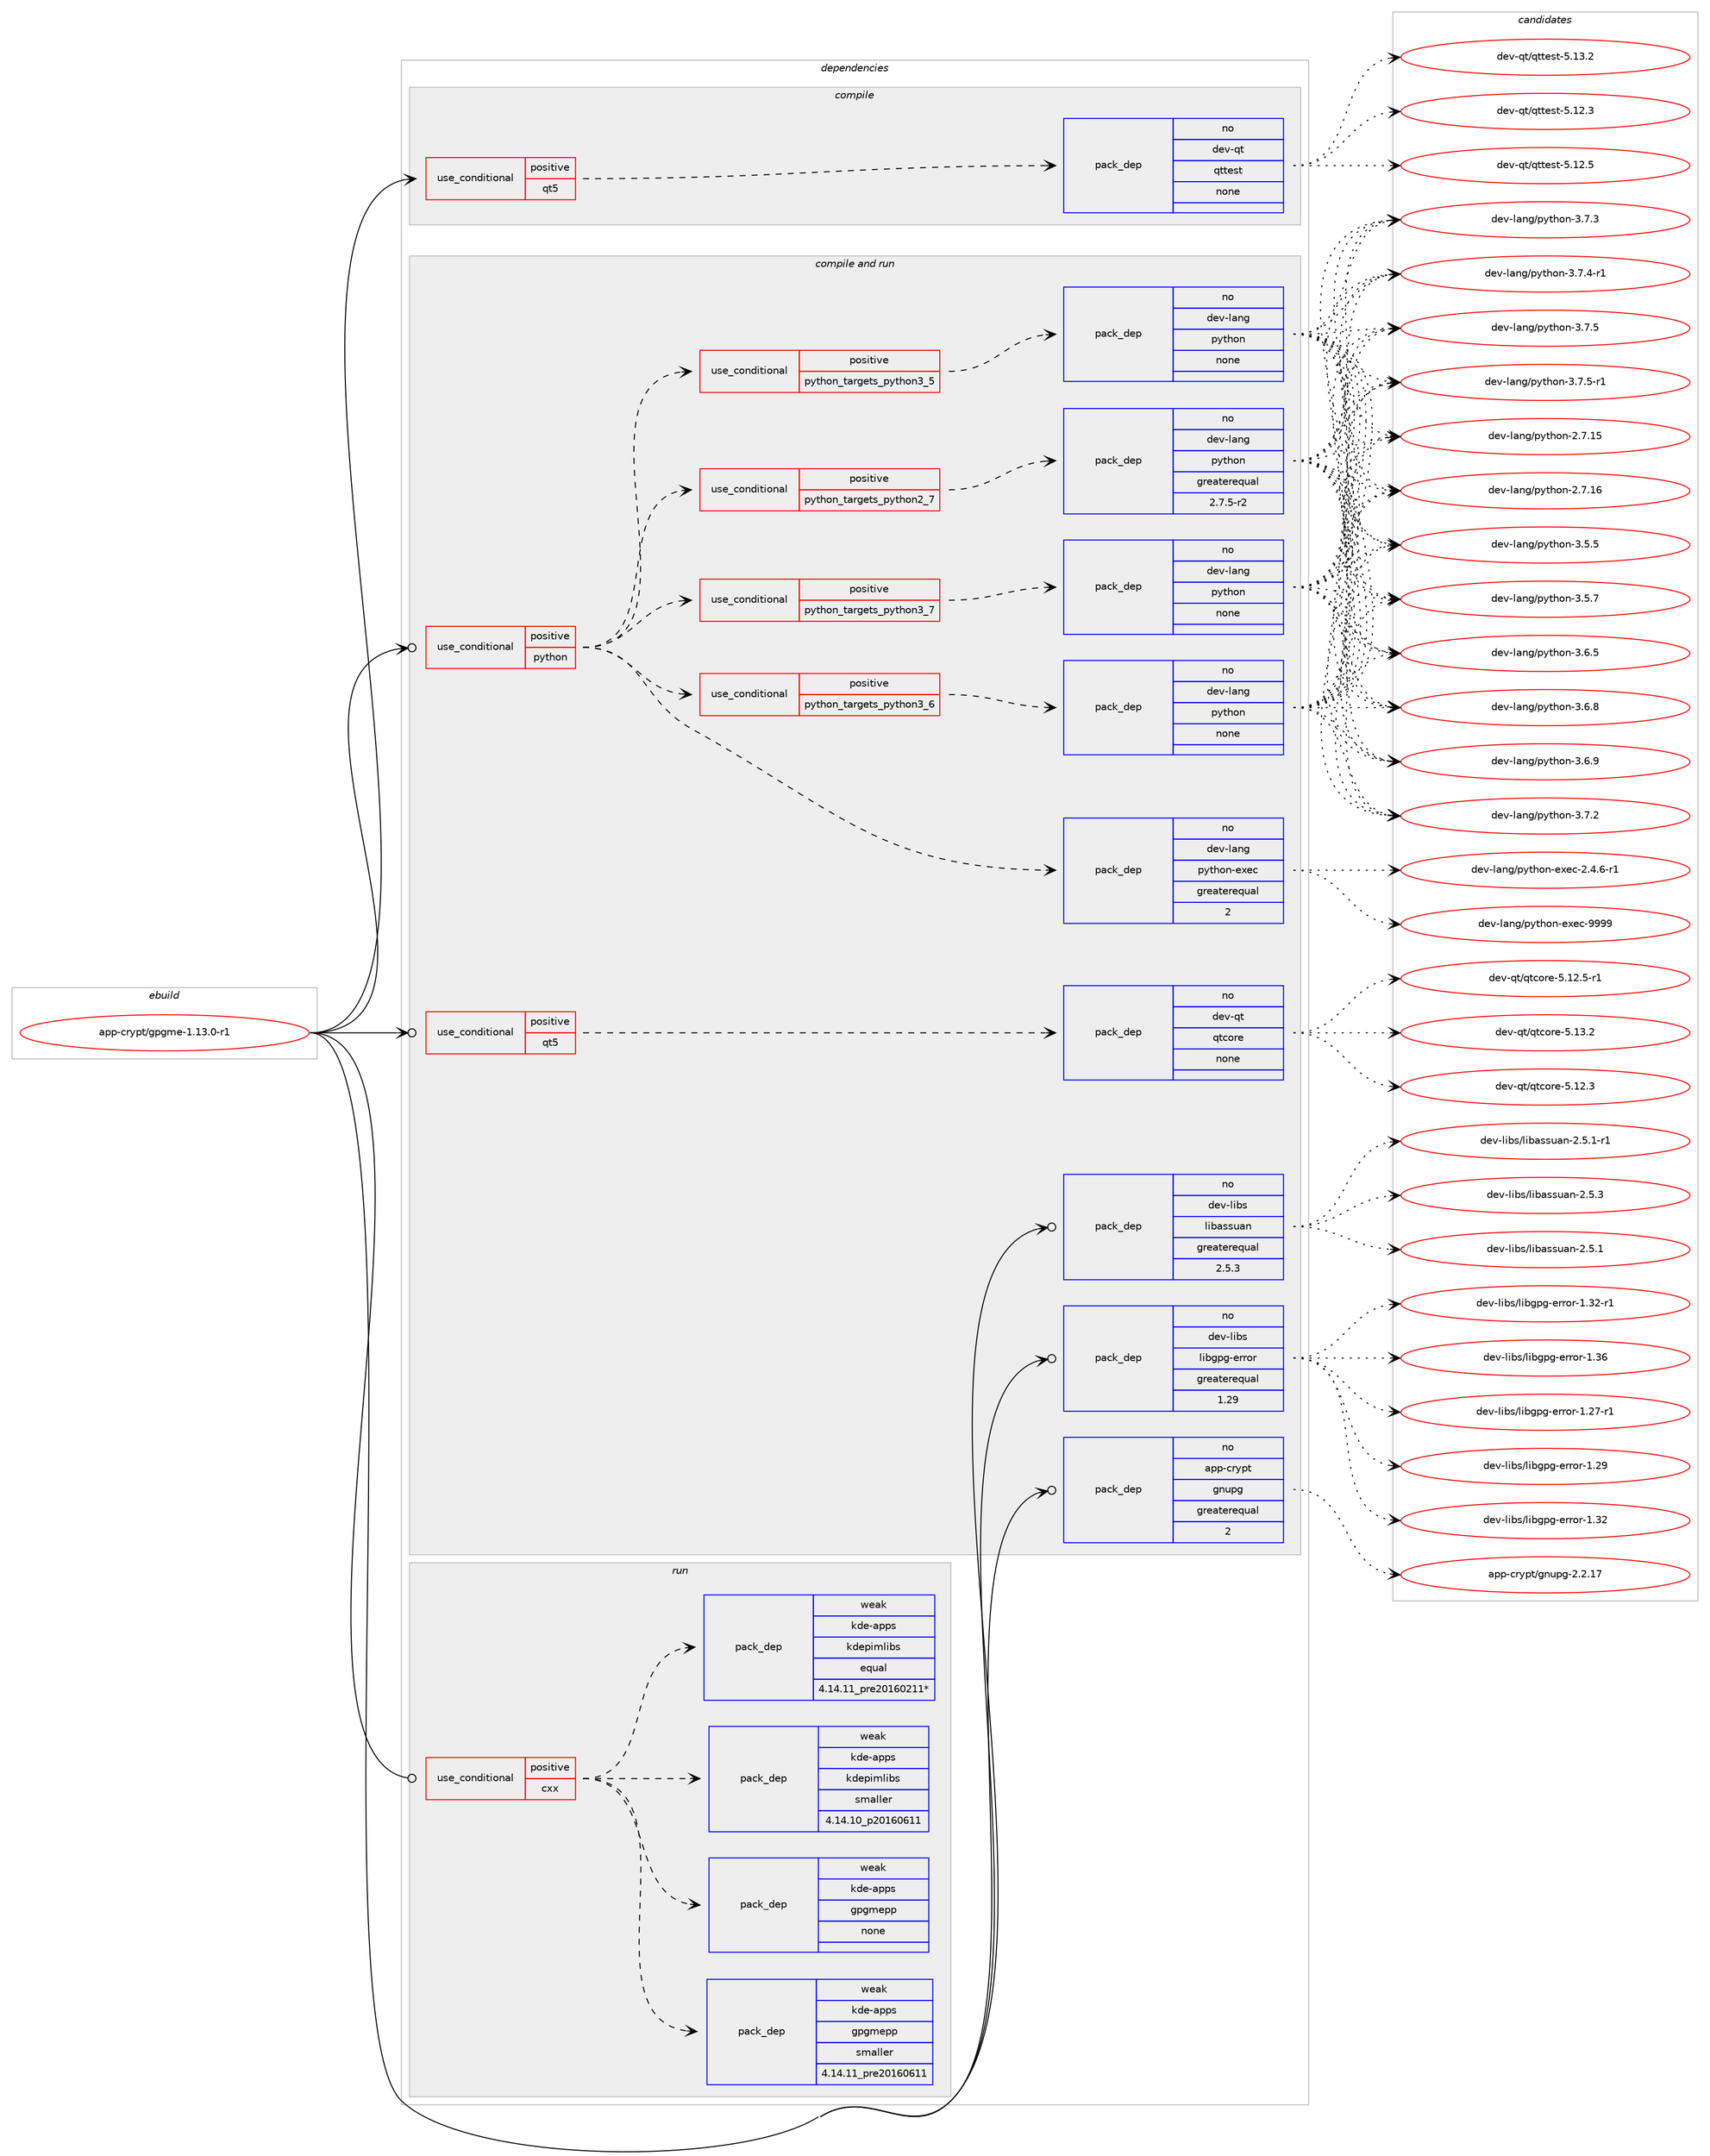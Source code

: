 digraph prolog {

# *************
# Graph options
# *************

newrank=true;
concentrate=true;
compound=true;
graph [rankdir=LR,fontname=Helvetica,fontsize=10,ranksep=1.5];#, ranksep=2.5, nodesep=0.2];
edge  [arrowhead=vee];
node  [fontname=Helvetica,fontsize=10];

# **********
# The ebuild
# **********

subgraph cluster_leftcol {
color=gray;
rank=same;
label=<<i>ebuild</i>>;
id [label="app-crypt/gpgme-1.13.0-r1", color=red, width=4, href="../app-crypt/gpgme-1.13.0-r1.svg"];
}

# ****************
# The dependencies
# ****************

subgraph cluster_midcol {
color=gray;
label=<<i>dependencies</i>>;
subgraph cluster_compile {
fillcolor="#eeeeee";
style=filled;
label=<<i>compile</i>>;
subgraph cond113774 {
dependency476995 [label=<<TABLE BORDER="0" CELLBORDER="1" CELLSPACING="0" CELLPADDING="4"><TR><TD ROWSPAN="3" CELLPADDING="10">use_conditional</TD></TR><TR><TD>positive</TD></TR><TR><TD>qt5</TD></TR></TABLE>>, shape=none, color=red];
subgraph pack354559 {
dependency476996 [label=<<TABLE BORDER="0" CELLBORDER="1" CELLSPACING="0" CELLPADDING="4" WIDTH="220"><TR><TD ROWSPAN="6" CELLPADDING="30">pack_dep</TD></TR><TR><TD WIDTH="110">no</TD></TR><TR><TD>dev-qt</TD></TR><TR><TD>qttest</TD></TR><TR><TD>none</TD></TR><TR><TD></TD></TR></TABLE>>, shape=none, color=blue];
}
dependency476995:e -> dependency476996:w [weight=20,style="dashed",arrowhead="vee"];
}
id:e -> dependency476995:w [weight=20,style="solid",arrowhead="vee"];
}
subgraph cluster_compileandrun {
fillcolor="#eeeeee";
style=filled;
label=<<i>compile and run</i>>;
subgraph cond113775 {
dependency476997 [label=<<TABLE BORDER="0" CELLBORDER="1" CELLSPACING="0" CELLPADDING="4"><TR><TD ROWSPAN="3" CELLPADDING="10">use_conditional</TD></TR><TR><TD>positive</TD></TR><TR><TD>python</TD></TR></TABLE>>, shape=none, color=red];
subgraph cond113776 {
dependency476998 [label=<<TABLE BORDER="0" CELLBORDER="1" CELLSPACING="0" CELLPADDING="4"><TR><TD ROWSPAN="3" CELLPADDING="10">use_conditional</TD></TR><TR><TD>positive</TD></TR><TR><TD>python_targets_python2_7</TD></TR></TABLE>>, shape=none, color=red];
subgraph pack354560 {
dependency476999 [label=<<TABLE BORDER="0" CELLBORDER="1" CELLSPACING="0" CELLPADDING="4" WIDTH="220"><TR><TD ROWSPAN="6" CELLPADDING="30">pack_dep</TD></TR><TR><TD WIDTH="110">no</TD></TR><TR><TD>dev-lang</TD></TR><TR><TD>python</TD></TR><TR><TD>greaterequal</TD></TR><TR><TD>2.7.5-r2</TD></TR></TABLE>>, shape=none, color=blue];
}
dependency476998:e -> dependency476999:w [weight=20,style="dashed",arrowhead="vee"];
}
dependency476997:e -> dependency476998:w [weight=20,style="dashed",arrowhead="vee"];
subgraph cond113777 {
dependency477000 [label=<<TABLE BORDER="0" CELLBORDER="1" CELLSPACING="0" CELLPADDING="4"><TR><TD ROWSPAN="3" CELLPADDING="10">use_conditional</TD></TR><TR><TD>positive</TD></TR><TR><TD>python_targets_python3_5</TD></TR></TABLE>>, shape=none, color=red];
subgraph pack354561 {
dependency477001 [label=<<TABLE BORDER="0" CELLBORDER="1" CELLSPACING="0" CELLPADDING="4" WIDTH="220"><TR><TD ROWSPAN="6" CELLPADDING="30">pack_dep</TD></TR><TR><TD WIDTH="110">no</TD></TR><TR><TD>dev-lang</TD></TR><TR><TD>python</TD></TR><TR><TD>none</TD></TR><TR><TD></TD></TR></TABLE>>, shape=none, color=blue];
}
dependency477000:e -> dependency477001:w [weight=20,style="dashed",arrowhead="vee"];
}
dependency476997:e -> dependency477000:w [weight=20,style="dashed",arrowhead="vee"];
subgraph cond113778 {
dependency477002 [label=<<TABLE BORDER="0" CELLBORDER="1" CELLSPACING="0" CELLPADDING="4"><TR><TD ROWSPAN="3" CELLPADDING="10">use_conditional</TD></TR><TR><TD>positive</TD></TR><TR><TD>python_targets_python3_6</TD></TR></TABLE>>, shape=none, color=red];
subgraph pack354562 {
dependency477003 [label=<<TABLE BORDER="0" CELLBORDER="1" CELLSPACING="0" CELLPADDING="4" WIDTH="220"><TR><TD ROWSPAN="6" CELLPADDING="30">pack_dep</TD></TR><TR><TD WIDTH="110">no</TD></TR><TR><TD>dev-lang</TD></TR><TR><TD>python</TD></TR><TR><TD>none</TD></TR><TR><TD></TD></TR></TABLE>>, shape=none, color=blue];
}
dependency477002:e -> dependency477003:w [weight=20,style="dashed",arrowhead="vee"];
}
dependency476997:e -> dependency477002:w [weight=20,style="dashed",arrowhead="vee"];
subgraph cond113779 {
dependency477004 [label=<<TABLE BORDER="0" CELLBORDER="1" CELLSPACING="0" CELLPADDING="4"><TR><TD ROWSPAN="3" CELLPADDING="10">use_conditional</TD></TR><TR><TD>positive</TD></TR><TR><TD>python_targets_python3_7</TD></TR></TABLE>>, shape=none, color=red];
subgraph pack354563 {
dependency477005 [label=<<TABLE BORDER="0" CELLBORDER="1" CELLSPACING="0" CELLPADDING="4" WIDTH="220"><TR><TD ROWSPAN="6" CELLPADDING="30">pack_dep</TD></TR><TR><TD WIDTH="110">no</TD></TR><TR><TD>dev-lang</TD></TR><TR><TD>python</TD></TR><TR><TD>none</TD></TR><TR><TD></TD></TR></TABLE>>, shape=none, color=blue];
}
dependency477004:e -> dependency477005:w [weight=20,style="dashed",arrowhead="vee"];
}
dependency476997:e -> dependency477004:w [weight=20,style="dashed",arrowhead="vee"];
subgraph pack354564 {
dependency477006 [label=<<TABLE BORDER="0" CELLBORDER="1" CELLSPACING="0" CELLPADDING="4" WIDTH="220"><TR><TD ROWSPAN="6" CELLPADDING="30">pack_dep</TD></TR><TR><TD WIDTH="110">no</TD></TR><TR><TD>dev-lang</TD></TR><TR><TD>python-exec</TD></TR><TR><TD>greaterequal</TD></TR><TR><TD>2</TD></TR></TABLE>>, shape=none, color=blue];
}
dependency476997:e -> dependency477006:w [weight=20,style="dashed",arrowhead="vee"];
}
id:e -> dependency476997:w [weight=20,style="solid",arrowhead="odotvee"];
subgraph cond113780 {
dependency477007 [label=<<TABLE BORDER="0" CELLBORDER="1" CELLSPACING="0" CELLPADDING="4"><TR><TD ROWSPAN="3" CELLPADDING="10">use_conditional</TD></TR><TR><TD>positive</TD></TR><TR><TD>qt5</TD></TR></TABLE>>, shape=none, color=red];
subgraph pack354565 {
dependency477008 [label=<<TABLE BORDER="0" CELLBORDER="1" CELLSPACING="0" CELLPADDING="4" WIDTH="220"><TR><TD ROWSPAN="6" CELLPADDING="30">pack_dep</TD></TR><TR><TD WIDTH="110">no</TD></TR><TR><TD>dev-qt</TD></TR><TR><TD>qtcore</TD></TR><TR><TD>none</TD></TR><TR><TD></TD></TR></TABLE>>, shape=none, color=blue];
}
dependency477007:e -> dependency477008:w [weight=20,style="dashed",arrowhead="vee"];
}
id:e -> dependency477007:w [weight=20,style="solid",arrowhead="odotvee"];
subgraph pack354566 {
dependency477009 [label=<<TABLE BORDER="0" CELLBORDER="1" CELLSPACING="0" CELLPADDING="4" WIDTH="220"><TR><TD ROWSPAN="6" CELLPADDING="30">pack_dep</TD></TR><TR><TD WIDTH="110">no</TD></TR><TR><TD>app-crypt</TD></TR><TR><TD>gnupg</TD></TR><TR><TD>greaterequal</TD></TR><TR><TD>2</TD></TR></TABLE>>, shape=none, color=blue];
}
id:e -> dependency477009:w [weight=20,style="solid",arrowhead="odotvee"];
subgraph pack354567 {
dependency477010 [label=<<TABLE BORDER="0" CELLBORDER="1" CELLSPACING="0" CELLPADDING="4" WIDTH="220"><TR><TD ROWSPAN="6" CELLPADDING="30">pack_dep</TD></TR><TR><TD WIDTH="110">no</TD></TR><TR><TD>dev-libs</TD></TR><TR><TD>libassuan</TD></TR><TR><TD>greaterequal</TD></TR><TR><TD>2.5.3</TD></TR></TABLE>>, shape=none, color=blue];
}
id:e -> dependency477010:w [weight=20,style="solid",arrowhead="odotvee"];
subgraph pack354568 {
dependency477011 [label=<<TABLE BORDER="0" CELLBORDER="1" CELLSPACING="0" CELLPADDING="4" WIDTH="220"><TR><TD ROWSPAN="6" CELLPADDING="30">pack_dep</TD></TR><TR><TD WIDTH="110">no</TD></TR><TR><TD>dev-libs</TD></TR><TR><TD>libgpg-error</TD></TR><TR><TD>greaterequal</TD></TR><TR><TD>1.29</TD></TR></TABLE>>, shape=none, color=blue];
}
id:e -> dependency477011:w [weight=20,style="solid",arrowhead="odotvee"];
}
subgraph cluster_run {
fillcolor="#eeeeee";
style=filled;
label=<<i>run</i>>;
subgraph cond113781 {
dependency477012 [label=<<TABLE BORDER="0" CELLBORDER="1" CELLSPACING="0" CELLPADDING="4"><TR><TD ROWSPAN="3" CELLPADDING="10">use_conditional</TD></TR><TR><TD>positive</TD></TR><TR><TD>cxx</TD></TR></TABLE>>, shape=none, color=red];
subgraph pack354569 {
dependency477013 [label=<<TABLE BORDER="0" CELLBORDER="1" CELLSPACING="0" CELLPADDING="4" WIDTH="220"><TR><TD ROWSPAN="6" CELLPADDING="30">pack_dep</TD></TR><TR><TD WIDTH="110">weak</TD></TR><TR><TD>kde-apps</TD></TR><TR><TD>gpgmepp</TD></TR><TR><TD>smaller</TD></TR><TR><TD>4.14.11_pre20160611</TD></TR></TABLE>>, shape=none, color=blue];
}
dependency477012:e -> dependency477013:w [weight=20,style="dashed",arrowhead="vee"];
subgraph pack354570 {
dependency477014 [label=<<TABLE BORDER="0" CELLBORDER="1" CELLSPACING="0" CELLPADDING="4" WIDTH="220"><TR><TD ROWSPAN="6" CELLPADDING="30">pack_dep</TD></TR><TR><TD WIDTH="110">weak</TD></TR><TR><TD>kde-apps</TD></TR><TR><TD>gpgmepp</TD></TR><TR><TD>none</TD></TR><TR><TD></TD></TR></TABLE>>, shape=none, color=blue];
}
dependency477012:e -> dependency477014:w [weight=20,style="dashed",arrowhead="vee"];
subgraph pack354571 {
dependency477015 [label=<<TABLE BORDER="0" CELLBORDER="1" CELLSPACING="0" CELLPADDING="4" WIDTH="220"><TR><TD ROWSPAN="6" CELLPADDING="30">pack_dep</TD></TR><TR><TD WIDTH="110">weak</TD></TR><TR><TD>kde-apps</TD></TR><TR><TD>kdepimlibs</TD></TR><TR><TD>smaller</TD></TR><TR><TD>4.14.10_p20160611</TD></TR></TABLE>>, shape=none, color=blue];
}
dependency477012:e -> dependency477015:w [weight=20,style="dashed",arrowhead="vee"];
subgraph pack354572 {
dependency477016 [label=<<TABLE BORDER="0" CELLBORDER="1" CELLSPACING="0" CELLPADDING="4" WIDTH="220"><TR><TD ROWSPAN="6" CELLPADDING="30">pack_dep</TD></TR><TR><TD WIDTH="110">weak</TD></TR><TR><TD>kde-apps</TD></TR><TR><TD>kdepimlibs</TD></TR><TR><TD>equal</TD></TR><TR><TD>4.14.11_pre20160211*</TD></TR></TABLE>>, shape=none, color=blue];
}
dependency477012:e -> dependency477016:w [weight=20,style="dashed",arrowhead="vee"];
}
id:e -> dependency477012:w [weight=20,style="solid",arrowhead="odot"];
}
}

# **************
# The candidates
# **************

subgraph cluster_choices {
rank=same;
color=gray;
label=<<i>candidates</i>>;

subgraph choice354559 {
color=black;
nodesep=1;
choice100101118451131164711311611610111511645534649504651 [label="dev-qt/qttest-5.12.3", color=red, width=4,href="../dev-qt/qttest-5.12.3.svg"];
choice100101118451131164711311611610111511645534649504653 [label="dev-qt/qttest-5.12.5", color=red, width=4,href="../dev-qt/qttest-5.12.5.svg"];
choice100101118451131164711311611610111511645534649514650 [label="dev-qt/qttest-5.13.2", color=red, width=4,href="../dev-qt/qttest-5.13.2.svg"];
dependency476996:e -> choice100101118451131164711311611610111511645534649504651:w [style=dotted,weight="100"];
dependency476996:e -> choice100101118451131164711311611610111511645534649504653:w [style=dotted,weight="100"];
dependency476996:e -> choice100101118451131164711311611610111511645534649514650:w [style=dotted,weight="100"];
}
subgraph choice354560 {
color=black;
nodesep=1;
choice10010111845108971101034711212111610411111045504655464953 [label="dev-lang/python-2.7.15", color=red, width=4,href="../dev-lang/python-2.7.15.svg"];
choice10010111845108971101034711212111610411111045504655464954 [label="dev-lang/python-2.7.16", color=red, width=4,href="../dev-lang/python-2.7.16.svg"];
choice100101118451089711010347112121116104111110455146534653 [label="dev-lang/python-3.5.5", color=red, width=4,href="../dev-lang/python-3.5.5.svg"];
choice100101118451089711010347112121116104111110455146534655 [label="dev-lang/python-3.5.7", color=red, width=4,href="../dev-lang/python-3.5.7.svg"];
choice100101118451089711010347112121116104111110455146544653 [label="dev-lang/python-3.6.5", color=red, width=4,href="../dev-lang/python-3.6.5.svg"];
choice100101118451089711010347112121116104111110455146544656 [label="dev-lang/python-3.6.8", color=red, width=4,href="../dev-lang/python-3.6.8.svg"];
choice100101118451089711010347112121116104111110455146544657 [label="dev-lang/python-3.6.9", color=red, width=4,href="../dev-lang/python-3.6.9.svg"];
choice100101118451089711010347112121116104111110455146554650 [label="dev-lang/python-3.7.2", color=red, width=4,href="../dev-lang/python-3.7.2.svg"];
choice100101118451089711010347112121116104111110455146554651 [label="dev-lang/python-3.7.3", color=red, width=4,href="../dev-lang/python-3.7.3.svg"];
choice1001011184510897110103471121211161041111104551465546524511449 [label="dev-lang/python-3.7.4-r1", color=red, width=4,href="../dev-lang/python-3.7.4-r1.svg"];
choice100101118451089711010347112121116104111110455146554653 [label="dev-lang/python-3.7.5", color=red, width=4,href="../dev-lang/python-3.7.5.svg"];
choice1001011184510897110103471121211161041111104551465546534511449 [label="dev-lang/python-3.7.5-r1", color=red, width=4,href="../dev-lang/python-3.7.5-r1.svg"];
dependency476999:e -> choice10010111845108971101034711212111610411111045504655464953:w [style=dotted,weight="100"];
dependency476999:e -> choice10010111845108971101034711212111610411111045504655464954:w [style=dotted,weight="100"];
dependency476999:e -> choice100101118451089711010347112121116104111110455146534653:w [style=dotted,weight="100"];
dependency476999:e -> choice100101118451089711010347112121116104111110455146534655:w [style=dotted,weight="100"];
dependency476999:e -> choice100101118451089711010347112121116104111110455146544653:w [style=dotted,weight="100"];
dependency476999:e -> choice100101118451089711010347112121116104111110455146544656:w [style=dotted,weight="100"];
dependency476999:e -> choice100101118451089711010347112121116104111110455146544657:w [style=dotted,weight="100"];
dependency476999:e -> choice100101118451089711010347112121116104111110455146554650:w [style=dotted,weight="100"];
dependency476999:e -> choice100101118451089711010347112121116104111110455146554651:w [style=dotted,weight="100"];
dependency476999:e -> choice1001011184510897110103471121211161041111104551465546524511449:w [style=dotted,weight="100"];
dependency476999:e -> choice100101118451089711010347112121116104111110455146554653:w [style=dotted,weight="100"];
dependency476999:e -> choice1001011184510897110103471121211161041111104551465546534511449:w [style=dotted,weight="100"];
}
subgraph choice354561 {
color=black;
nodesep=1;
choice10010111845108971101034711212111610411111045504655464953 [label="dev-lang/python-2.7.15", color=red, width=4,href="../dev-lang/python-2.7.15.svg"];
choice10010111845108971101034711212111610411111045504655464954 [label="dev-lang/python-2.7.16", color=red, width=4,href="../dev-lang/python-2.7.16.svg"];
choice100101118451089711010347112121116104111110455146534653 [label="dev-lang/python-3.5.5", color=red, width=4,href="../dev-lang/python-3.5.5.svg"];
choice100101118451089711010347112121116104111110455146534655 [label="dev-lang/python-3.5.7", color=red, width=4,href="../dev-lang/python-3.5.7.svg"];
choice100101118451089711010347112121116104111110455146544653 [label="dev-lang/python-3.6.5", color=red, width=4,href="../dev-lang/python-3.6.5.svg"];
choice100101118451089711010347112121116104111110455146544656 [label="dev-lang/python-3.6.8", color=red, width=4,href="../dev-lang/python-3.6.8.svg"];
choice100101118451089711010347112121116104111110455146544657 [label="dev-lang/python-3.6.9", color=red, width=4,href="../dev-lang/python-3.6.9.svg"];
choice100101118451089711010347112121116104111110455146554650 [label="dev-lang/python-3.7.2", color=red, width=4,href="../dev-lang/python-3.7.2.svg"];
choice100101118451089711010347112121116104111110455146554651 [label="dev-lang/python-3.7.3", color=red, width=4,href="../dev-lang/python-3.7.3.svg"];
choice1001011184510897110103471121211161041111104551465546524511449 [label="dev-lang/python-3.7.4-r1", color=red, width=4,href="../dev-lang/python-3.7.4-r1.svg"];
choice100101118451089711010347112121116104111110455146554653 [label="dev-lang/python-3.7.5", color=red, width=4,href="../dev-lang/python-3.7.5.svg"];
choice1001011184510897110103471121211161041111104551465546534511449 [label="dev-lang/python-3.7.5-r1", color=red, width=4,href="../dev-lang/python-3.7.5-r1.svg"];
dependency477001:e -> choice10010111845108971101034711212111610411111045504655464953:w [style=dotted,weight="100"];
dependency477001:e -> choice10010111845108971101034711212111610411111045504655464954:w [style=dotted,weight="100"];
dependency477001:e -> choice100101118451089711010347112121116104111110455146534653:w [style=dotted,weight="100"];
dependency477001:e -> choice100101118451089711010347112121116104111110455146534655:w [style=dotted,weight="100"];
dependency477001:e -> choice100101118451089711010347112121116104111110455146544653:w [style=dotted,weight="100"];
dependency477001:e -> choice100101118451089711010347112121116104111110455146544656:w [style=dotted,weight="100"];
dependency477001:e -> choice100101118451089711010347112121116104111110455146544657:w [style=dotted,weight="100"];
dependency477001:e -> choice100101118451089711010347112121116104111110455146554650:w [style=dotted,weight="100"];
dependency477001:e -> choice100101118451089711010347112121116104111110455146554651:w [style=dotted,weight="100"];
dependency477001:e -> choice1001011184510897110103471121211161041111104551465546524511449:w [style=dotted,weight="100"];
dependency477001:e -> choice100101118451089711010347112121116104111110455146554653:w [style=dotted,weight="100"];
dependency477001:e -> choice1001011184510897110103471121211161041111104551465546534511449:w [style=dotted,weight="100"];
}
subgraph choice354562 {
color=black;
nodesep=1;
choice10010111845108971101034711212111610411111045504655464953 [label="dev-lang/python-2.7.15", color=red, width=4,href="../dev-lang/python-2.7.15.svg"];
choice10010111845108971101034711212111610411111045504655464954 [label="dev-lang/python-2.7.16", color=red, width=4,href="../dev-lang/python-2.7.16.svg"];
choice100101118451089711010347112121116104111110455146534653 [label="dev-lang/python-3.5.5", color=red, width=4,href="../dev-lang/python-3.5.5.svg"];
choice100101118451089711010347112121116104111110455146534655 [label="dev-lang/python-3.5.7", color=red, width=4,href="../dev-lang/python-3.5.7.svg"];
choice100101118451089711010347112121116104111110455146544653 [label="dev-lang/python-3.6.5", color=red, width=4,href="../dev-lang/python-3.6.5.svg"];
choice100101118451089711010347112121116104111110455146544656 [label="dev-lang/python-3.6.8", color=red, width=4,href="../dev-lang/python-3.6.8.svg"];
choice100101118451089711010347112121116104111110455146544657 [label="dev-lang/python-3.6.9", color=red, width=4,href="../dev-lang/python-3.6.9.svg"];
choice100101118451089711010347112121116104111110455146554650 [label="dev-lang/python-3.7.2", color=red, width=4,href="../dev-lang/python-3.7.2.svg"];
choice100101118451089711010347112121116104111110455146554651 [label="dev-lang/python-3.7.3", color=red, width=4,href="../dev-lang/python-3.7.3.svg"];
choice1001011184510897110103471121211161041111104551465546524511449 [label="dev-lang/python-3.7.4-r1", color=red, width=4,href="../dev-lang/python-3.7.4-r1.svg"];
choice100101118451089711010347112121116104111110455146554653 [label="dev-lang/python-3.7.5", color=red, width=4,href="../dev-lang/python-3.7.5.svg"];
choice1001011184510897110103471121211161041111104551465546534511449 [label="dev-lang/python-3.7.5-r1", color=red, width=4,href="../dev-lang/python-3.7.5-r1.svg"];
dependency477003:e -> choice10010111845108971101034711212111610411111045504655464953:w [style=dotted,weight="100"];
dependency477003:e -> choice10010111845108971101034711212111610411111045504655464954:w [style=dotted,weight="100"];
dependency477003:e -> choice100101118451089711010347112121116104111110455146534653:w [style=dotted,weight="100"];
dependency477003:e -> choice100101118451089711010347112121116104111110455146534655:w [style=dotted,weight="100"];
dependency477003:e -> choice100101118451089711010347112121116104111110455146544653:w [style=dotted,weight="100"];
dependency477003:e -> choice100101118451089711010347112121116104111110455146544656:w [style=dotted,weight="100"];
dependency477003:e -> choice100101118451089711010347112121116104111110455146544657:w [style=dotted,weight="100"];
dependency477003:e -> choice100101118451089711010347112121116104111110455146554650:w [style=dotted,weight="100"];
dependency477003:e -> choice100101118451089711010347112121116104111110455146554651:w [style=dotted,weight="100"];
dependency477003:e -> choice1001011184510897110103471121211161041111104551465546524511449:w [style=dotted,weight="100"];
dependency477003:e -> choice100101118451089711010347112121116104111110455146554653:w [style=dotted,weight="100"];
dependency477003:e -> choice1001011184510897110103471121211161041111104551465546534511449:w [style=dotted,weight="100"];
}
subgraph choice354563 {
color=black;
nodesep=1;
choice10010111845108971101034711212111610411111045504655464953 [label="dev-lang/python-2.7.15", color=red, width=4,href="../dev-lang/python-2.7.15.svg"];
choice10010111845108971101034711212111610411111045504655464954 [label="dev-lang/python-2.7.16", color=red, width=4,href="../dev-lang/python-2.7.16.svg"];
choice100101118451089711010347112121116104111110455146534653 [label="dev-lang/python-3.5.5", color=red, width=4,href="../dev-lang/python-3.5.5.svg"];
choice100101118451089711010347112121116104111110455146534655 [label="dev-lang/python-3.5.7", color=red, width=4,href="../dev-lang/python-3.5.7.svg"];
choice100101118451089711010347112121116104111110455146544653 [label="dev-lang/python-3.6.5", color=red, width=4,href="../dev-lang/python-3.6.5.svg"];
choice100101118451089711010347112121116104111110455146544656 [label="dev-lang/python-3.6.8", color=red, width=4,href="../dev-lang/python-3.6.8.svg"];
choice100101118451089711010347112121116104111110455146544657 [label="dev-lang/python-3.6.9", color=red, width=4,href="../dev-lang/python-3.6.9.svg"];
choice100101118451089711010347112121116104111110455146554650 [label="dev-lang/python-3.7.2", color=red, width=4,href="../dev-lang/python-3.7.2.svg"];
choice100101118451089711010347112121116104111110455146554651 [label="dev-lang/python-3.7.3", color=red, width=4,href="../dev-lang/python-3.7.3.svg"];
choice1001011184510897110103471121211161041111104551465546524511449 [label="dev-lang/python-3.7.4-r1", color=red, width=4,href="../dev-lang/python-3.7.4-r1.svg"];
choice100101118451089711010347112121116104111110455146554653 [label="dev-lang/python-3.7.5", color=red, width=4,href="../dev-lang/python-3.7.5.svg"];
choice1001011184510897110103471121211161041111104551465546534511449 [label="dev-lang/python-3.7.5-r1", color=red, width=4,href="../dev-lang/python-3.7.5-r1.svg"];
dependency477005:e -> choice10010111845108971101034711212111610411111045504655464953:w [style=dotted,weight="100"];
dependency477005:e -> choice10010111845108971101034711212111610411111045504655464954:w [style=dotted,weight="100"];
dependency477005:e -> choice100101118451089711010347112121116104111110455146534653:w [style=dotted,weight="100"];
dependency477005:e -> choice100101118451089711010347112121116104111110455146534655:w [style=dotted,weight="100"];
dependency477005:e -> choice100101118451089711010347112121116104111110455146544653:w [style=dotted,weight="100"];
dependency477005:e -> choice100101118451089711010347112121116104111110455146544656:w [style=dotted,weight="100"];
dependency477005:e -> choice100101118451089711010347112121116104111110455146544657:w [style=dotted,weight="100"];
dependency477005:e -> choice100101118451089711010347112121116104111110455146554650:w [style=dotted,weight="100"];
dependency477005:e -> choice100101118451089711010347112121116104111110455146554651:w [style=dotted,weight="100"];
dependency477005:e -> choice1001011184510897110103471121211161041111104551465546524511449:w [style=dotted,weight="100"];
dependency477005:e -> choice100101118451089711010347112121116104111110455146554653:w [style=dotted,weight="100"];
dependency477005:e -> choice1001011184510897110103471121211161041111104551465546534511449:w [style=dotted,weight="100"];
}
subgraph choice354564 {
color=black;
nodesep=1;
choice10010111845108971101034711212111610411111045101120101994550465246544511449 [label="dev-lang/python-exec-2.4.6-r1", color=red, width=4,href="../dev-lang/python-exec-2.4.6-r1.svg"];
choice10010111845108971101034711212111610411111045101120101994557575757 [label="dev-lang/python-exec-9999", color=red, width=4,href="../dev-lang/python-exec-9999.svg"];
dependency477006:e -> choice10010111845108971101034711212111610411111045101120101994550465246544511449:w [style=dotted,weight="100"];
dependency477006:e -> choice10010111845108971101034711212111610411111045101120101994557575757:w [style=dotted,weight="100"];
}
subgraph choice354565 {
color=black;
nodesep=1;
choice10010111845113116471131169911111410145534649504651 [label="dev-qt/qtcore-5.12.3", color=red, width=4,href="../dev-qt/qtcore-5.12.3.svg"];
choice100101118451131164711311699111114101455346495046534511449 [label="dev-qt/qtcore-5.12.5-r1", color=red, width=4,href="../dev-qt/qtcore-5.12.5-r1.svg"];
choice10010111845113116471131169911111410145534649514650 [label="dev-qt/qtcore-5.13.2", color=red, width=4,href="../dev-qt/qtcore-5.13.2.svg"];
dependency477008:e -> choice10010111845113116471131169911111410145534649504651:w [style=dotted,weight="100"];
dependency477008:e -> choice100101118451131164711311699111114101455346495046534511449:w [style=dotted,weight="100"];
dependency477008:e -> choice10010111845113116471131169911111410145534649514650:w [style=dotted,weight="100"];
}
subgraph choice354566 {
color=black;
nodesep=1;
choice9711211245991141211121164710311011711210345504650464955 [label="app-crypt/gnupg-2.2.17", color=red, width=4,href="../app-crypt/gnupg-2.2.17.svg"];
dependency477009:e -> choice9711211245991141211121164710311011711210345504650464955:w [style=dotted,weight="100"];
}
subgraph choice354567 {
color=black;
nodesep=1;
choice100101118451081059811547108105989711511511797110455046534649 [label="dev-libs/libassuan-2.5.1", color=red, width=4,href="../dev-libs/libassuan-2.5.1.svg"];
choice1001011184510810598115471081059897115115117971104550465346494511449 [label="dev-libs/libassuan-2.5.1-r1", color=red, width=4,href="../dev-libs/libassuan-2.5.1-r1.svg"];
choice100101118451081059811547108105989711511511797110455046534651 [label="dev-libs/libassuan-2.5.3", color=red, width=4,href="../dev-libs/libassuan-2.5.3.svg"];
dependency477010:e -> choice100101118451081059811547108105989711511511797110455046534649:w [style=dotted,weight="100"];
dependency477010:e -> choice1001011184510810598115471081059897115115117971104550465346494511449:w [style=dotted,weight="100"];
dependency477010:e -> choice100101118451081059811547108105989711511511797110455046534651:w [style=dotted,weight="100"];
}
subgraph choice354568 {
color=black;
nodesep=1;
choice100101118451081059811547108105981031121034510111411411111445494650554511449 [label="dev-libs/libgpg-error-1.27-r1", color=red, width=4,href="../dev-libs/libgpg-error-1.27-r1.svg"];
choice10010111845108105981154710810598103112103451011141141111144549465057 [label="dev-libs/libgpg-error-1.29", color=red, width=4,href="../dev-libs/libgpg-error-1.29.svg"];
choice10010111845108105981154710810598103112103451011141141111144549465150 [label="dev-libs/libgpg-error-1.32", color=red, width=4,href="../dev-libs/libgpg-error-1.32.svg"];
choice100101118451081059811547108105981031121034510111411411111445494651504511449 [label="dev-libs/libgpg-error-1.32-r1", color=red, width=4,href="../dev-libs/libgpg-error-1.32-r1.svg"];
choice10010111845108105981154710810598103112103451011141141111144549465154 [label="dev-libs/libgpg-error-1.36", color=red, width=4,href="../dev-libs/libgpg-error-1.36.svg"];
dependency477011:e -> choice100101118451081059811547108105981031121034510111411411111445494650554511449:w [style=dotted,weight="100"];
dependency477011:e -> choice10010111845108105981154710810598103112103451011141141111144549465057:w [style=dotted,weight="100"];
dependency477011:e -> choice10010111845108105981154710810598103112103451011141141111144549465150:w [style=dotted,weight="100"];
dependency477011:e -> choice100101118451081059811547108105981031121034510111411411111445494651504511449:w [style=dotted,weight="100"];
dependency477011:e -> choice10010111845108105981154710810598103112103451011141141111144549465154:w [style=dotted,weight="100"];
}
subgraph choice354569 {
color=black;
nodesep=1;
}
subgraph choice354570 {
color=black;
nodesep=1;
}
subgraph choice354571 {
color=black;
nodesep=1;
}
subgraph choice354572 {
color=black;
nodesep=1;
}
}

}
